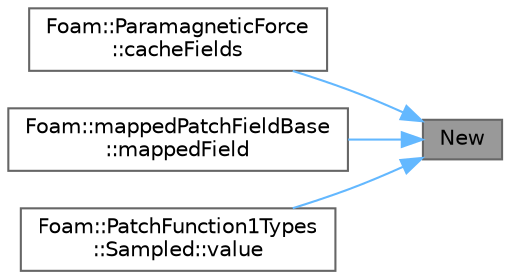 digraph "New"
{
 // LATEX_PDF_SIZE
  bgcolor="transparent";
  edge [fontname=Helvetica,fontsize=10,labelfontname=Helvetica,labelfontsize=10];
  node [fontname=Helvetica,fontsize=10,shape=box,height=0.2,width=0.4];
  rankdir="RL";
  Node1 [id="Node000001",label="New",height=0.2,width=0.4,color="gray40", fillcolor="grey60", style="filled", fontcolor="black",tooltip=" "];
  Node1 -> Node2 [id="edge1_Node000001_Node000002",dir="back",color="steelblue1",style="solid",tooltip=" "];
  Node2 [id="Node000002",label="Foam::ParamagneticForce\l::cacheFields",height=0.2,width=0.4,color="grey40", fillcolor="white", style="filled",URL="$classFoam_1_1ParamagneticForce.html#a6005414ac27ae3e0b5a783ba216c1906",tooltip=" "];
  Node1 -> Node3 [id="edge2_Node000001_Node000003",dir="back",color="steelblue1",style="solid",tooltip=" "];
  Node3 [id="Node000003",label="Foam::mappedPatchFieldBase\l::mappedField",height=0.2,width=0.4,color="grey40", fillcolor="white", style="filled",URL="$classFoam_1_1mappedPatchFieldBase.html#a662fc9b88353ff2e2bca6618013490b9",tooltip=" "];
  Node1 -> Node4 [id="edge3_Node000001_Node000004",dir="back",color="steelblue1",style="solid",tooltip=" "];
  Node4 [id="Node000004",label="Foam::PatchFunction1Types\l::Sampled::value",height=0.2,width=0.4,color="grey40", fillcolor="white", style="filled",URL="$classFoam_1_1PatchFunction1Types_1_1Sampled.html#a5ba92171a33f8dfcfd2fd16c819f8a19",tooltip=" "];
}
